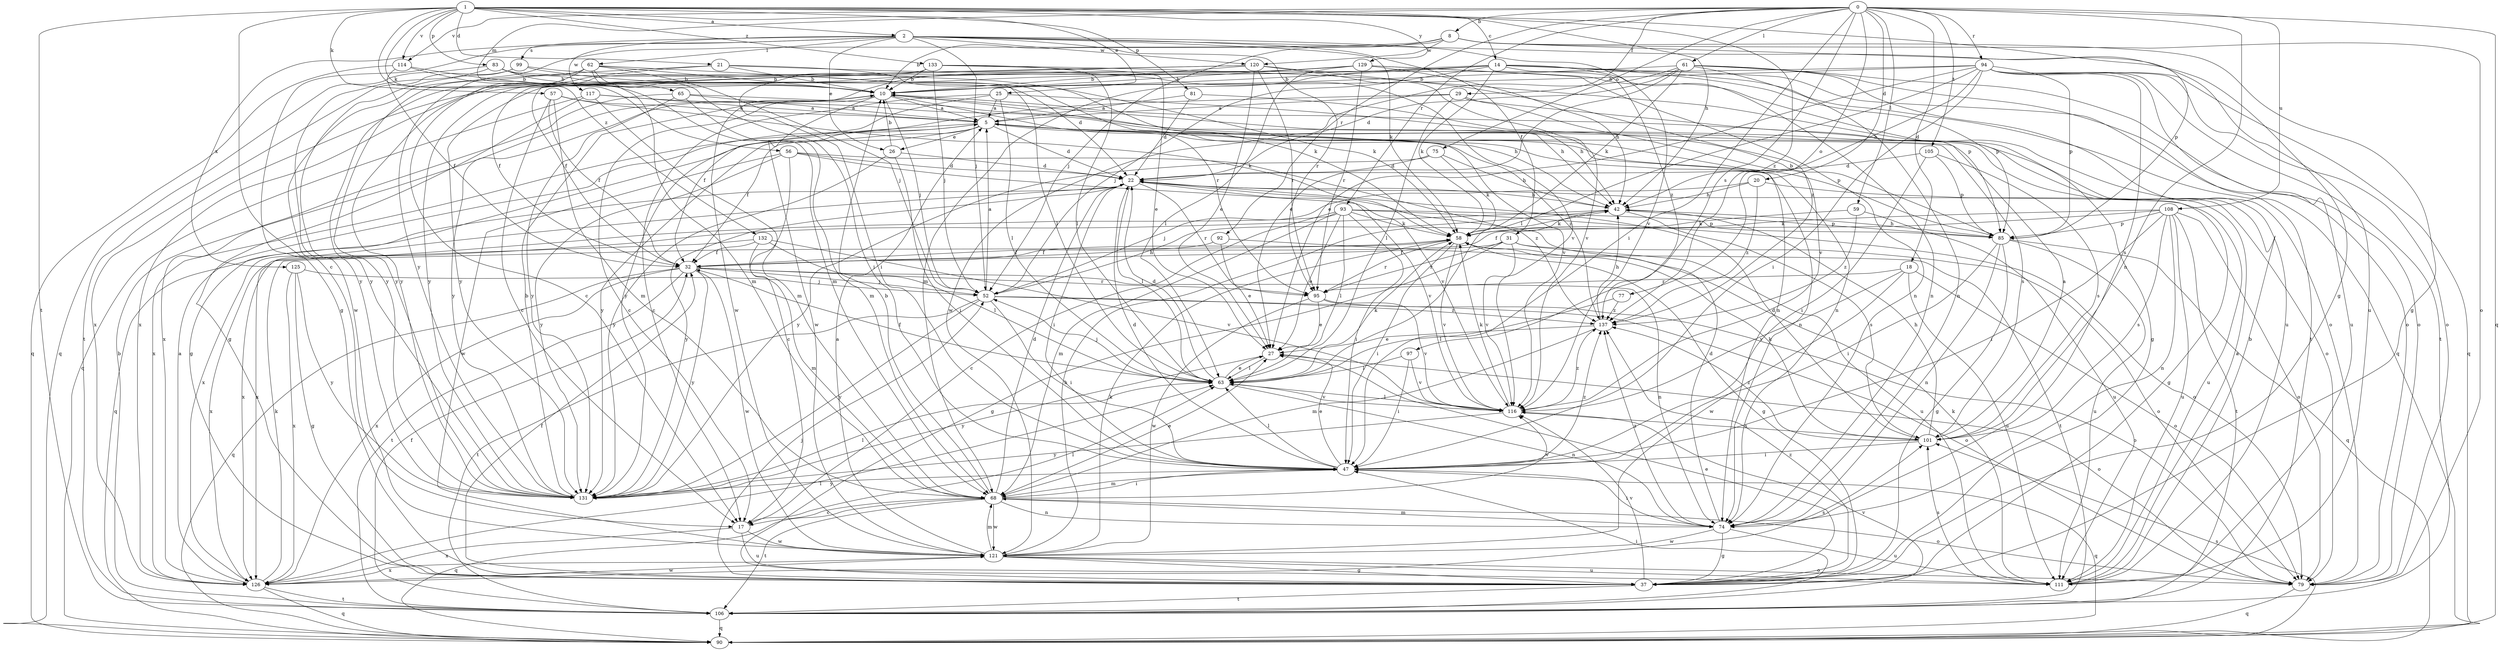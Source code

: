 strict digraph  {
0;
1;
2;
5;
8;
10;
14;
17;
18;
20;
21;
22;
25;
26;
27;
29;
31;
32;
37;
42;
47;
52;
56;
57;
58;
59;
61;
62;
63;
65;
68;
74;
75;
77;
79;
81;
83;
85;
90;
92;
93;
94;
95;
97;
99;
101;
105;
106;
108;
111;
114;
116;
117;
120;
121;
125;
126;
129;
131;
132;
133;
137;
0 -> 8  [label=b];
0 -> 18  [label=d];
0 -> 20  [label=d];
0 -> 29  [label=f];
0 -> 47  [label=i];
0 -> 59  [label=l];
0 -> 61  [label=l];
0 -> 65  [label=m];
0 -> 74  [label=n];
0 -> 75  [label=o];
0 -> 77  [label=o];
0 -> 90  [label=q];
0 -> 92  [label=r];
0 -> 93  [label=r];
0 -> 94  [label=r];
0 -> 97  [label=s];
0 -> 105  [label=t];
0 -> 108  [label=u];
0 -> 114  [label=v];
1 -> 2  [label=a];
1 -> 14  [label=c];
1 -> 17  [label=c];
1 -> 21  [label=d];
1 -> 25  [label=e];
1 -> 37  [label=g];
1 -> 42  [label=h];
1 -> 56  [label=k];
1 -> 57  [label=k];
1 -> 81  [label=p];
1 -> 83  [label=p];
1 -> 106  [label=t];
1 -> 114  [label=v];
1 -> 129  [label=y];
1 -> 132  [label=z];
1 -> 133  [label=z];
1 -> 137  [label=z];
2 -> 26  [label=e];
2 -> 31  [label=f];
2 -> 37  [label=g];
2 -> 52  [label=j];
2 -> 58  [label=k];
2 -> 62  [label=l];
2 -> 95  [label=r];
2 -> 99  [label=s];
2 -> 111  [label=u];
2 -> 116  [label=v];
2 -> 117  [label=w];
2 -> 120  [label=w];
2 -> 125  [label=x];
5 -> 22  [label=d];
5 -> 26  [label=e];
5 -> 32  [label=f];
5 -> 37  [label=g];
5 -> 74  [label=n];
5 -> 79  [label=o];
5 -> 85  [label=p];
5 -> 101  [label=s];
5 -> 126  [label=x];
5 -> 131  [label=y];
5 -> 137  [label=z];
8 -> 10  [label=b];
8 -> 37  [label=g];
8 -> 52  [label=j];
8 -> 79  [label=o];
8 -> 85  [label=p];
8 -> 120  [label=w];
8 -> 131  [label=y];
10 -> 5  [label=a];
10 -> 17  [label=c];
10 -> 42  [label=h];
10 -> 52  [label=j];
10 -> 116  [label=v];
10 -> 121  [label=w];
10 -> 131  [label=y];
14 -> 10  [label=b];
14 -> 32  [label=f];
14 -> 52  [label=j];
14 -> 58  [label=k];
14 -> 68  [label=m];
14 -> 74  [label=n];
14 -> 79  [label=o];
14 -> 85  [label=p];
14 -> 90  [label=q];
14 -> 126  [label=x];
14 -> 137  [label=z];
17 -> 63  [label=l];
17 -> 111  [label=u];
17 -> 121  [label=w];
17 -> 126  [label=x];
18 -> 79  [label=o];
18 -> 95  [label=r];
18 -> 111  [label=u];
18 -> 116  [label=v];
18 -> 121  [label=w];
20 -> 37  [label=g];
20 -> 42  [label=h];
20 -> 52  [label=j];
20 -> 137  [label=z];
21 -> 10  [label=b];
21 -> 58  [label=k];
21 -> 116  [label=v];
21 -> 121  [label=w];
21 -> 131  [label=y];
22 -> 42  [label=h];
22 -> 47  [label=i];
22 -> 63  [label=l];
22 -> 90  [label=q];
22 -> 95  [label=r];
22 -> 111  [label=u];
22 -> 116  [label=v];
22 -> 126  [label=x];
22 -> 131  [label=y];
25 -> 5  [label=a];
25 -> 17  [label=c];
25 -> 32  [label=f];
25 -> 63  [label=l];
25 -> 74  [label=n];
26 -> 10  [label=b];
26 -> 22  [label=d];
26 -> 47  [label=i];
26 -> 131  [label=y];
27 -> 63  [label=l];
27 -> 79  [label=o];
27 -> 131  [label=y];
29 -> 5  [label=a];
29 -> 37  [label=g];
29 -> 63  [label=l];
29 -> 116  [label=v];
29 -> 131  [label=y];
31 -> 32  [label=f];
31 -> 37  [label=g];
31 -> 79  [label=o];
31 -> 95  [label=r];
31 -> 111  [label=u];
31 -> 116  [label=v];
32 -> 52  [label=j];
32 -> 74  [label=n];
32 -> 90  [label=q];
32 -> 95  [label=r];
32 -> 106  [label=t];
32 -> 121  [label=w];
32 -> 126  [label=x];
32 -> 131  [label=y];
37 -> 27  [label=e];
37 -> 32  [label=f];
37 -> 52  [label=j];
37 -> 106  [label=t];
37 -> 116  [label=v];
37 -> 137  [label=z];
42 -> 58  [label=k];
42 -> 85  [label=p];
42 -> 101  [label=s];
42 -> 126  [label=x];
47 -> 22  [label=d];
47 -> 27  [label=e];
47 -> 63  [label=l];
47 -> 68  [label=m];
47 -> 90  [label=q];
47 -> 131  [label=y];
47 -> 137  [label=z];
52 -> 5  [label=a];
52 -> 42  [label=h];
52 -> 47  [label=i];
52 -> 79  [label=o];
52 -> 106  [label=t];
52 -> 131  [label=y];
52 -> 137  [label=z];
56 -> 17  [label=c];
56 -> 22  [label=d];
56 -> 116  [label=v];
56 -> 121  [label=w];
56 -> 131  [label=y];
56 -> 137  [label=z];
57 -> 5  [label=a];
57 -> 17  [label=c];
57 -> 32  [label=f];
57 -> 58  [label=k];
57 -> 68  [label=m];
58 -> 32  [label=f];
58 -> 37  [label=g];
58 -> 47  [label=i];
58 -> 95  [label=r];
58 -> 116  [label=v];
59 -> 58  [label=k];
59 -> 111  [label=u];
59 -> 137  [label=z];
61 -> 10  [label=b];
61 -> 22  [label=d];
61 -> 27  [label=e];
61 -> 58  [label=k];
61 -> 74  [label=n];
61 -> 79  [label=o];
61 -> 106  [label=t];
61 -> 111  [label=u];
61 -> 121  [label=w];
62 -> 10  [label=b];
62 -> 17  [label=c];
62 -> 47  [label=i];
62 -> 52  [label=j];
62 -> 63  [label=l];
62 -> 68  [label=m];
62 -> 131  [label=y];
63 -> 22  [label=d];
63 -> 27  [label=e];
63 -> 32  [label=f];
63 -> 52  [label=j];
63 -> 58  [label=k];
63 -> 74  [label=n];
63 -> 116  [label=v];
65 -> 5  [label=a];
65 -> 42  [label=h];
65 -> 68  [label=m];
65 -> 126  [label=x];
65 -> 131  [label=y];
68 -> 10  [label=b];
68 -> 17  [label=c];
68 -> 22  [label=d];
68 -> 27  [label=e];
68 -> 47  [label=i];
68 -> 74  [label=n];
68 -> 79  [label=o];
68 -> 90  [label=q];
68 -> 106  [label=t];
68 -> 116  [label=v];
68 -> 121  [label=w];
74 -> 22  [label=d];
74 -> 37  [label=g];
74 -> 47  [label=i];
74 -> 68  [label=m];
74 -> 111  [label=u];
74 -> 121  [label=w];
74 -> 137  [label=z];
75 -> 22  [label=d];
75 -> 42  [label=h];
75 -> 58  [label=k];
75 -> 131  [label=y];
77 -> 63  [label=l];
77 -> 137  [label=z];
79 -> 90  [label=q];
81 -> 5  [label=a];
81 -> 22  [label=d];
81 -> 42  [label=h];
83 -> 10  [label=b];
83 -> 22  [label=d];
83 -> 90  [label=q];
83 -> 95  [label=r];
83 -> 131  [label=y];
85 -> 10  [label=b];
85 -> 37  [label=g];
85 -> 42  [label=h];
85 -> 47  [label=i];
85 -> 74  [label=n];
85 -> 90  [label=q];
85 -> 111  [label=u];
90 -> 101  [label=s];
92 -> 27  [label=e];
92 -> 32  [label=f];
92 -> 106  [label=t];
93 -> 17  [label=c];
93 -> 27  [label=e];
93 -> 47  [label=i];
93 -> 58  [label=k];
93 -> 63  [label=l];
93 -> 68  [label=m];
93 -> 79  [label=o];
93 -> 85  [label=p];
93 -> 126  [label=x];
94 -> 10  [label=b];
94 -> 27  [label=e];
94 -> 42  [label=h];
94 -> 47  [label=i];
94 -> 63  [label=l];
94 -> 79  [label=o];
94 -> 85  [label=p];
94 -> 90  [label=q];
94 -> 101  [label=s];
94 -> 106  [label=t];
94 -> 111  [label=u];
94 -> 131  [label=y];
95 -> 27  [label=e];
95 -> 79  [label=o];
95 -> 116  [label=v];
95 -> 121  [label=w];
97 -> 47  [label=i];
97 -> 63  [label=l];
97 -> 116  [label=v];
99 -> 10  [label=b];
99 -> 58  [label=k];
99 -> 106  [label=t];
99 -> 131  [label=y];
101 -> 5  [label=a];
101 -> 22  [label=d];
101 -> 42  [label=h];
101 -> 47  [label=i];
101 -> 58  [label=k];
101 -> 137  [label=z];
105 -> 22  [label=d];
105 -> 47  [label=i];
105 -> 85  [label=p];
105 -> 101  [label=s];
106 -> 10  [label=b];
106 -> 32  [label=f];
106 -> 47  [label=i];
106 -> 90  [label=q];
106 -> 116  [label=v];
108 -> 32  [label=f];
108 -> 47  [label=i];
108 -> 58  [label=k];
108 -> 74  [label=n];
108 -> 79  [label=o];
108 -> 85  [label=p];
108 -> 101  [label=s];
108 -> 106  [label=t];
108 -> 111  [label=u];
111 -> 5  [label=a];
111 -> 10  [label=b];
111 -> 58  [label=k];
111 -> 101  [label=s];
114 -> 10  [label=b];
114 -> 32  [label=f];
114 -> 68  [label=m];
114 -> 90  [label=q];
116 -> 58  [label=k];
116 -> 63  [label=l];
116 -> 101  [label=s];
116 -> 131  [label=y];
116 -> 137  [label=z];
117 -> 5  [label=a];
117 -> 37  [label=g];
117 -> 68  [label=m];
117 -> 74  [label=n];
117 -> 90  [label=q];
120 -> 10  [label=b];
120 -> 27  [label=e];
120 -> 32  [label=f];
120 -> 95  [label=r];
120 -> 116  [label=v];
120 -> 126  [label=x];
120 -> 137  [label=z];
121 -> 5  [label=a];
121 -> 37  [label=g];
121 -> 42  [label=h];
121 -> 58  [label=k];
121 -> 68  [label=m];
121 -> 79  [label=o];
121 -> 111  [label=u];
121 -> 126  [label=x];
125 -> 37  [label=g];
125 -> 52  [label=j];
125 -> 126  [label=x];
125 -> 131  [label=y];
126 -> 5  [label=a];
126 -> 58  [label=k];
126 -> 63  [label=l];
126 -> 90  [label=q];
126 -> 101  [label=s];
126 -> 106  [label=t];
126 -> 121  [label=w];
129 -> 10  [label=b];
129 -> 42  [label=h];
129 -> 63  [label=l];
129 -> 74  [label=n];
129 -> 85  [label=p];
129 -> 95  [label=r];
129 -> 121  [label=w];
129 -> 131  [label=y];
131 -> 10  [label=b];
131 -> 63  [label=l];
132 -> 32  [label=f];
132 -> 63  [label=l];
132 -> 68  [label=m];
132 -> 116  [label=v];
132 -> 126  [label=x];
133 -> 10  [label=b];
133 -> 27  [label=e];
133 -> 47  [label=i];
133 -> 52  [label=j];
133 -> 63  [label=l];
133 -> 79  [label=o];
133 -> 131  [label=y];
137 -> 27  [label=e];
137 -> 42  [label=h];
137 -> 68  [label=m];
}
